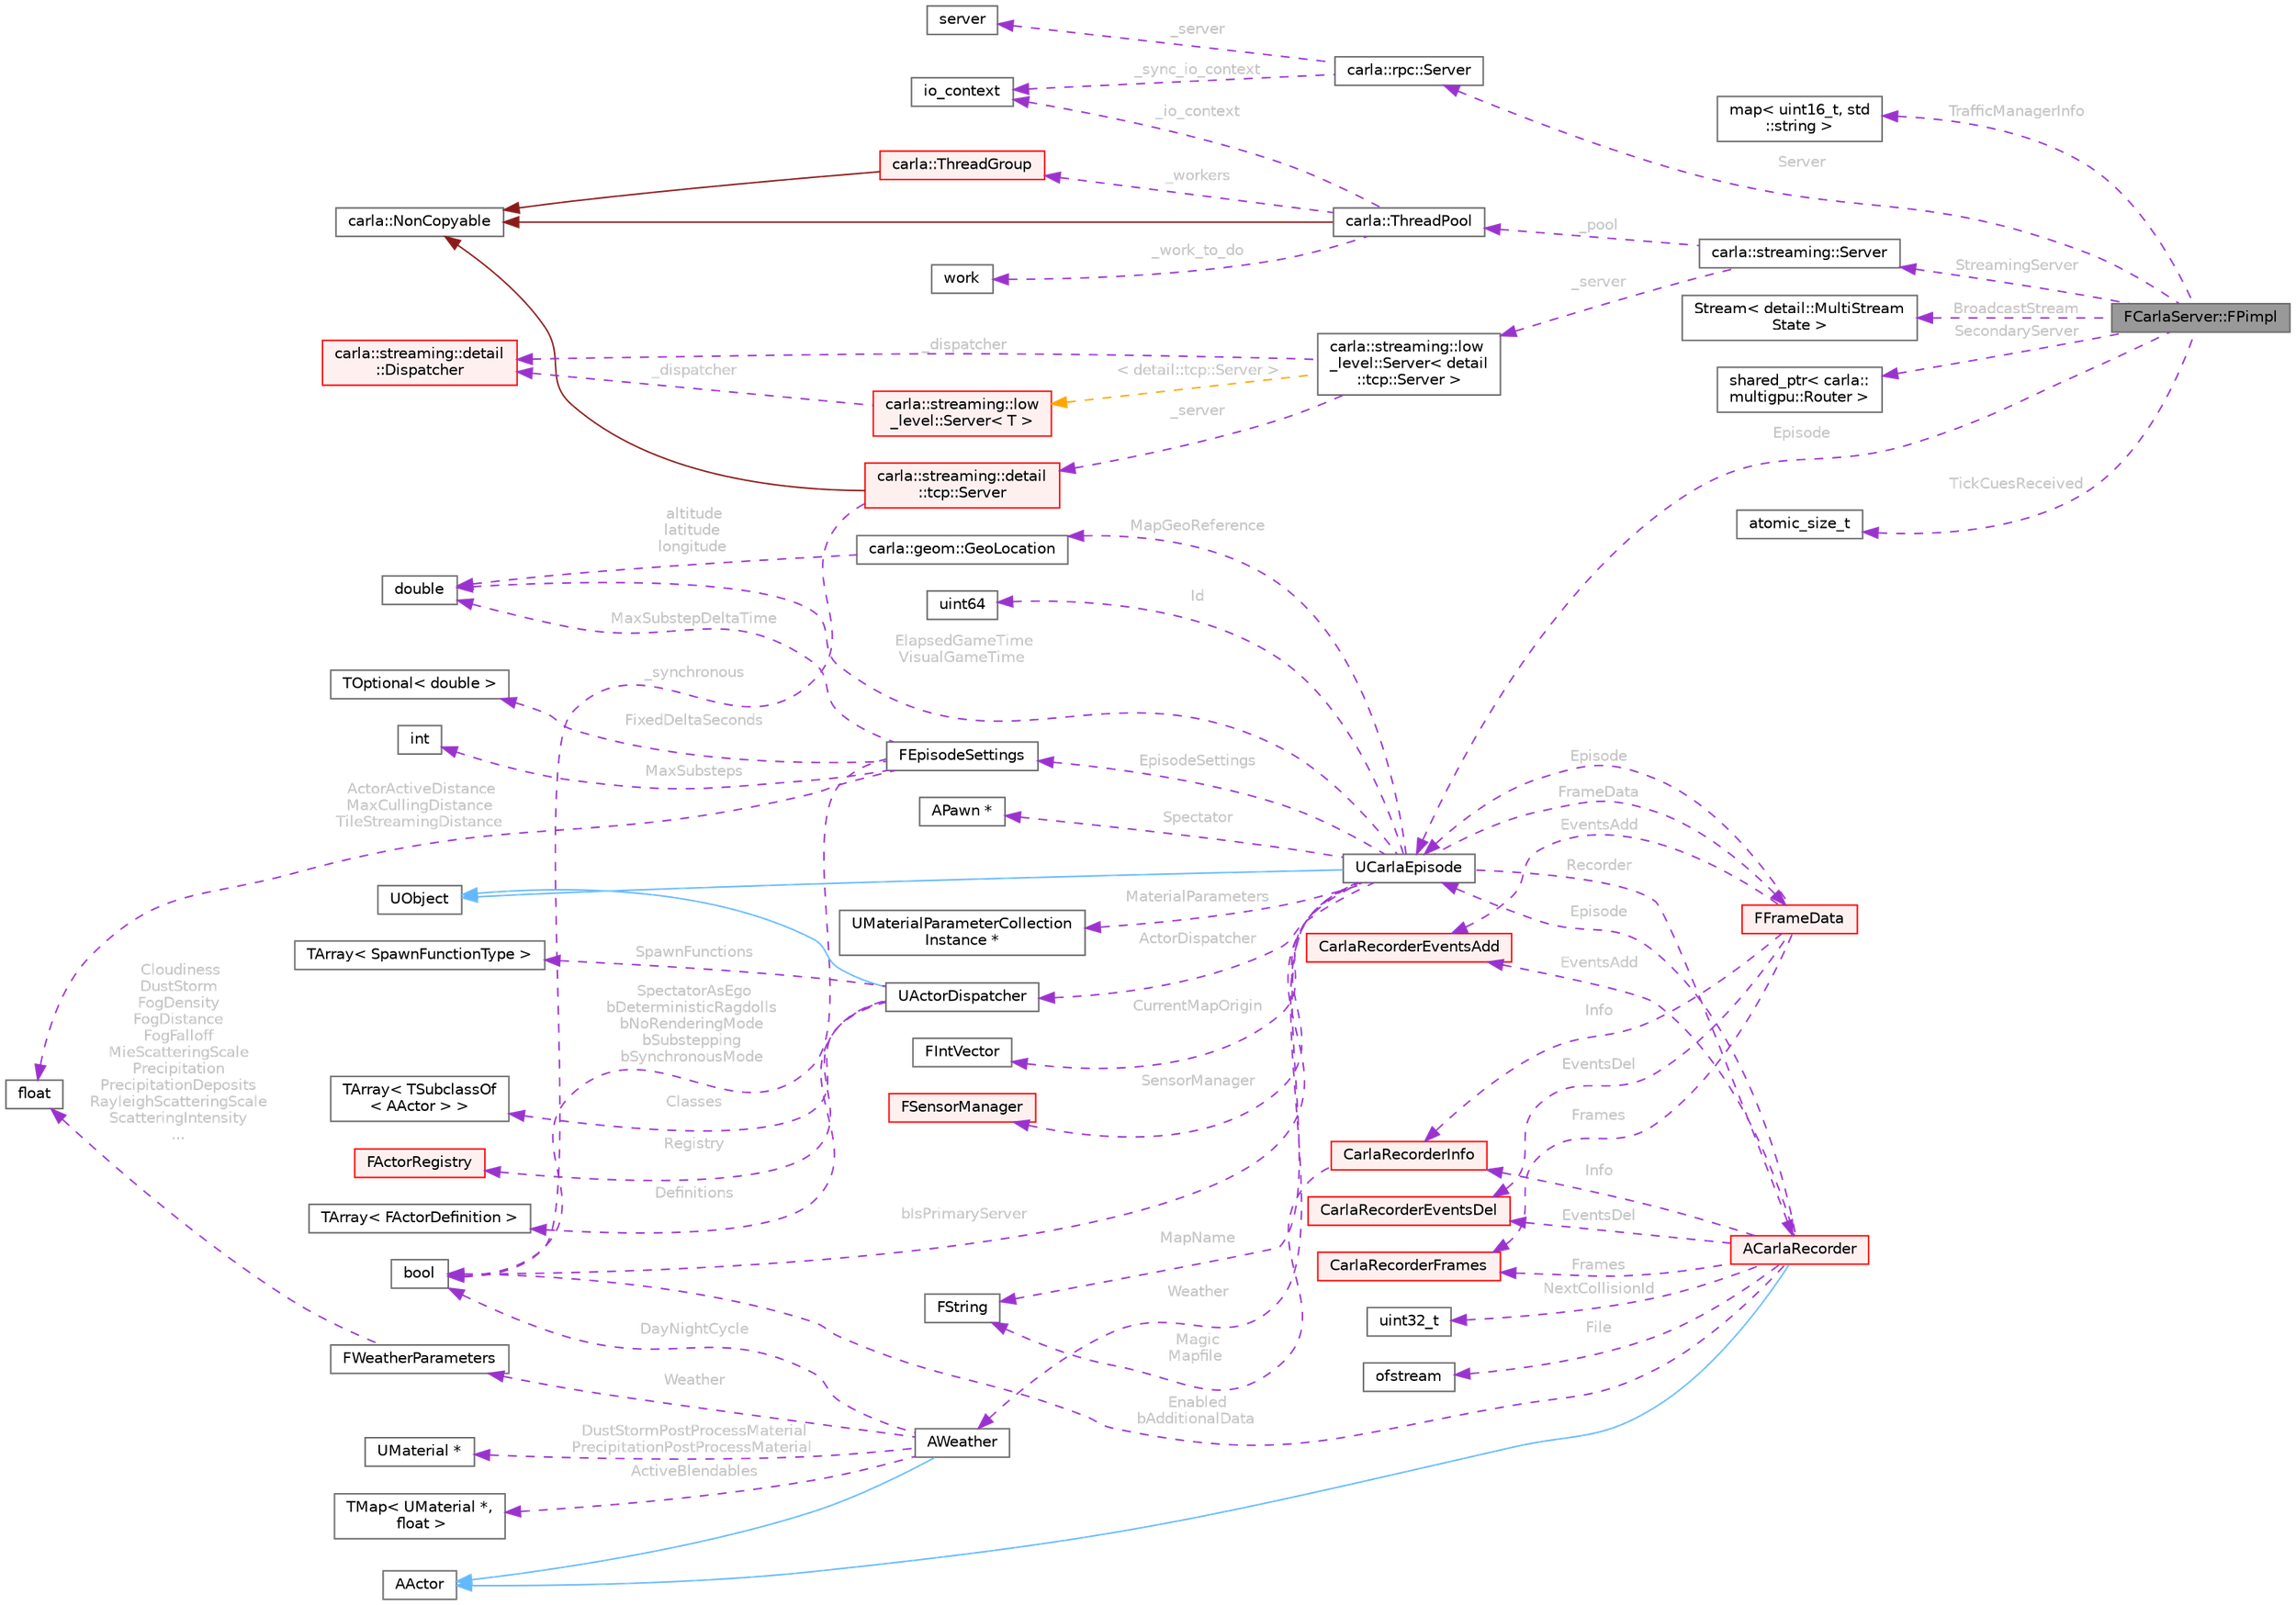 digraph "FCarlaServer::FPimpl"
{
 // INTERACTIVE_SVG=YES
 // LATEX_PDF_SIZE
  bgcolor="transparent";
  edge [fontname=Helvetica,fontsize=10,labelfontname=Helvetica,labelfontsize=10];
  node [fontname=Helvetica,fontsize=10,shape=box,height=0.2,width=0.4];
  rankdir="LR";
  Node1 [id="Node000001",label="FCarlaServer::FPimpl",height=0.2,width=0.4,color="gray40", fillcolor="grey60", style="filled", fontcolor="black",tooltip=" "];
  Node2 -> Node1 [id="edge1_Node000001_Node000002",dir="back",color="darkorchid3",style="dashed",tooltip=" ",label=" TrafficManagerInfo",fontcolor="grey" ];
  Node2 [id="Node000002",label="map\< uint16_t, std\l::string \>",height=0.2,width=0.4,color="gray40", fillcolor="white", style="filled",tooltip=" "];
  Node3 -> Node1 [id="edge2_Node000001_Node000003",dir="back",color="darkorchid3",style="dashed",tooltip=" ",label=" Server",fontcolor="grey" ];
  Node3 [id="Node000003",label="carla::rpc::Server",height=0.2,width=0.4,color="gray40", fillcolor="white", style="filled",URL="$db/d5f/classcarla_1_1rpc_1_1Server.html",tooltip="An RPC server in which functions can be bind to run synchronously or asynchronously."];
  Node4 -> Node3 [id="edge3_Node000003_Node000004",dir="back",color="darkorchid3",style="dashed",tooltip=" ",label=" _sync_io_context",fontcolor="grey" ];
  Node4 [id="Node000004",label="io_context",height=0.2,width=0.4,color="gray40", fillcolor="white", style="filled",tooltip=" "];
  Node5 -> Node3 [id="edge4_Node000003_Node000005",dir="back",color="darkorchid3",style="dashed",tooltip=" ",label=" _server",fontcolor="grey" ];
  Node5 [id="Node000005",label="server",height=0.2,width=0.4,color="gray40", fillcolor="white", style="filled",tooltip=" "];
  Node6 -> Node1 [id="edge5_Node000001_Node000006",dir="back",color="darkorchid3",style="dashed",tooltip=" ",label=" StreamingServer",fontcolor="grey" ];
  Node6 [id="Node000006",label="carla::streaming::Server",height=0.2,width=0.4,color="gray40", fillcolor="white", style="filled",URL="$d5/de5/classcarla_1_1streaming_1_1Server.html",tooltip="A streaming server."];
  Node7 -> Node6 [id="edge6_Node000006_Node000007",dir="back",color="darkorchid3",style="dashed",tooltip=" ",label=" _pool",fontcolor="grey" ];
  Node7 [id="Node000007",label="carla::ThreadPool",height=0.2,width=0.4,color="gray40", fillcolor="white", style="filled",URL="$da/d72/classcarla_1_1ThreadPool.html",tooltip="A thread pool based on Boost.Asio's io context."];
  Node8 -> Node7 [id="edge7_Node000007_Node000008",dir="back",color="firebrick4",style="solid",tooltip=" "];
  Node8 [id="Node000008",label="carla::NonCopyable",height=0.2,width=0.4,color="gray40", fillcolor="white", style="filled",URL="$d4/d8b/classcarla_1_1NonCopyable.html",tooltip="Inherit (privately) to suppress copy/move construction and assignment."];
  Node4 -> Node7 [id="edge8_Node000007_Node000004",dir="back",color="darkorchid3",style="dashed",tooltip=" ",label=" _io_context",fontcolor="grey" ];
  Node9 -> Node7 [id="edge9_Node000007_Node000009",dir="back",color="darkorchid3",style="dashed",tooltip=" ",label=" _work_to_do",fontcolor="grey" ];
  Node9 [id="Node000009",label="work",height=0.2,width=0.4,color="gray40", fillcolor="white", style="filled",tooltip=" "];
  Node10 -> Node7 [id="edge10_Node000007_Node000010",dir="back",color="darkorchid3",style="dashed",tooltip=" ",label=" _workers",fontcolor="grey" ];
  Node10 [id="Node000010",label="carla::ThreadGroup",height=0.2,width=0.4,color="red", fillcolor="#FFF0F0", style="filled",URL="$db/d71/classcarla_1_1ThreadGroup.html",tooltip=" "];
  Node8 -> Node10 [id="edge11_Node000010_Node000008",dir="back",color="firebrick4",style="solid",tooltip=" "];
  Node12 -> Node6 [id="edge12_Node000006_Node000012",dir="back",color="darkorchid3",style="dashed",tooltip=" ",label=" _server",fontcolor="grey" ];
  Node12 [id="Node000012",label="carla::streaming::low\l_level::Server\< detail\l::tcp::Server \>",height=0.2,width=0.4,color="gray40", fillcolor="white", style="filled",URL="$d0/d7a/classcarla_1_1streaming_1_1low__level_1_1Server.html",tooltip=" "];
  Node13 -> Node12 [id="edge13_Node000012_Node000013",dir="back",color="darkorchid3",style="dashed",tooltip=" ",label=" _server",fontcolor="grey" ];
  Node13 [id="Node000013",label="carla::streaming::detail\l::tcp::Server",height=0.2,width=0.4,color="red", fillcolor="#FFF0F0", style="filled",URL="$df/d4d/classcarla_1_1streaming_1_1detail_1_1tcp_1_1Server.html",tooltip=" "];
  Node8 -> Node13 [id="edge14_Node000013_Node000008",dir="back",color="firebrick4",style="solid",tooltip=" "];
  Node17 -> Node13 [id="edge15_Node000013_Node000017",dir="back",color="darkorchid3",style="dashed",tooltip=" ",label=" _synchronous",fontcolor="grey" ];
  Node17 [id="Node000017",label="bool",height=0.2,width=0.4,color="gray40", fillcolor="white", style="filled",tooltip=" "];
  Node18 -> Node12 [id="edge16_Node000012_Node000018",dir="back",color="darkorchid3",style="dashed",tooltip=" ",label=" _dispatcher",fontcolor="grey" ];
  Node18 [id="Node000018",label="carla::streaming::detail\l::Dispatcher",height=0.2,width=0.4,color="red", fillcolor="#FFF0F0", style="filled",URL="$d1/d16/classcarla_1_1streaming_1_1detail_1_1Dispatcher.html",tooltip="Keeps the mapping between streams and sessions."];
  Node30 -> Node12 [id="edge17_Node000012_Node000030",dir="back",color="orange",style="dashed",tooltip=" ",label=" \< detail::tcp::Server \>",fontcolor="grey" ];
  Node30 [id="Node000030",label="carla::streaming::low\l_level::Server\< T \>",height=0.2,width=0.4,color="red", fillcolor="#FFF0F0", style="filled",URL="$d0/d7a/classcarla_1_1streaming_1_1low__level_1_1Server.html",tooltip="A low-level streaming server."];
  Node18 -> Node30 [id="edge18_Node000030_Node000018",dir="back",color="darkorchid3",style="dashed",tooltip=" ",label=" _dispatcher",fontcolor="grey" ];
  Node32 -> Node1 [id="edge19_Node000001_Node000032",dir="back",color="darkorchid3",style="dashed",tooltip=" ",label=" BroadcastStream",fontcolor="grey" ];
  Node32 [id="Node000032",label="Stream\< detail::MultiStream\lState \>",height=0.2,width=0.4,color="gray40", fillcolor="white", style="filled",tooltip=" "];
  Node33 -> Node1 [id="edge20_Node000001_Node000033",dir="back",color="darkorchid3",style="dashed",tooltip=" ",label=" SecondaryServer",fontcolor="grey" ];
  Node33 [id="Node000033",label="shared_ptr\< carla::\lmultigpu::Router \>",height=0.2,width=0.4,color="gray40", fillcolor="white", style="filled",tooltip=" "];
  Node34 -> Node1 [id="edge21_Node000001_Node000034",dir="back",color="darkorchid3",style="dashed",tooltip=" ",label=" Episode",fontcolor="grey" ];
  Node34 [id="Node000034",label="UCarlaEpisode",height=0.2,width=0.4,color="gray40", fillcolor="white", style="filled",URL="$dc/d84/classUCarlaEpisode.html",tooltip="A simulation episode."];
  Node35 -> Node34 [id="edge22_Node000034_Node000035",dir="back",color="steelblue1",style="solid",tooltip=" "];
  Node35 [id="Node000035",label="UObject",height=0.2,width=0.4,color="gray40", fillcolor="white", style="filled",URL="$df/def/classUObject.html",tooltip=" "];
  Node17 -> Node34 [id="edge23_Node000034_Node000017",dir="back",color="darkorchid3",style="dashed",tooltip=" ",label=" bIsPrimaryServer",fontcolor="grey" ];
  Node36 -> Node34 [id="edge24_Node000034_Node000036",dir="back",color="darkorchid3",style="dashed",tooltip=" ",label=" Id",fontcolor="grey" ];
  Node36 [id="Node000036",label="uint64",height=0.2,width=0.4,color="gray40", fillcolor="white", style="filled",tooltip=" "];
  Node37 -> Node34 [id="edge25_Node000034_Node000037",dir="back",color="darkorchid3",style="dashed",tooltip=" ",label=" ElapsedGameTime\nVisualGameTime",fontcolor="grey" ];
  Node37 [id="Node000037",label="double",height=0.2,width=0.4,color="gray40", fillcolor="white", style="filled",tooltip=" "];
  Node38 -> Node34 [id="edge26_Node000034_Node000038",dir="back",color="darkorchid3",style="dashed",tooltip=" ",label=" MapName",fontcolor="grey" ];
  Node38 [id="Node000038",label="FString",height=0.2,width=0.4,color="gray40", fillcolor="white", style="filled",tooltip=" "];
  Node39 -> Node34 [id="edge27_Node000034_Node000039",dir="back",color="darkorchid3",style="dashed",tooltip=" ",label=" EpisodeSettings",fontcolor="grey" ];
  Node39 [id="Node000039",label="FEpisodeSettings",height=0.2,width=0.4,color="gray40", fillcolor="white", style="filled",URL="$da/d6e/structFEpisodeSettings.html",tooltip=" "];
  Node17 -> Node39 [id="edge28_Node000039_Node000017",dir="back",color="darkorchid3",style="dashed",tooltip=" ",label=" SpectatorAsEgo\nbDeterministicRagdolls\nbNoRenderingMode\nbSubstepping\nbSynchronousMode",fontcolor="grey" ];
  Node40 -> Node39 [id="edge29_Node000039_Node000040",dir="back",color="darkorchid3",style="dashed",tooltip=" ",label=" FixedDeltaSeconds",fontcolor="grey" ];
  Node40 [id="Node000040",label="TOptional\< double \>",height=0.2,width=0.4,color="gray40", fillcolor="white", style="filled",tooltip=" "];
  Node37 -> Node39 [id="edge30_Node000039_Node000037",dir="back",color="darkorchid3",style="dashed",tooltip=" ",label=" MaxSubstepDeltaTime",fontcolor="grey" ];
  Node41 -> Node39 [id="edge31_Node000039_Node000041",dir="back",color="darkorchid3",style="dashed",tooltip=" ",label=" MaxSubsteps",fontcolor="grey" ];
  Node41 [id="Node000041",label="int",height=0.2,width=0.4,color="gray40", fillcolor="white", style="filled",tooltip=" "];
  Node42 -> Node39 [id="edge32_Node000039_Node000042",dir="back",color="darkorchid3",style="dashed",tooltip=" ",label=" ActorActiveDistance\nMaxCullingDistance\nTileStreamingDistance",fontcolor="grey" ];
  Node42 [id="Node000042",label="float",height=0.2,width=0.4,color="gray40", fillcolor="white", style="filled",tooltip=" "];
  Node43 -> Node34 [id="edge33_Node000034_Node000043",dir="back",color="darkorchid3",style="dashed",tooltip=" ",label=" ActorDispatcher",fontcolor="grey" ];
  Node43 [id="Node000043",label="UActorDispatcher",height=0.2,width=0.4,color="gray40", fillcolor="white", style="filled",URL="$d7/d90/classUActorDispatcher.html",tooltip="Object in charge of binding ActorDefinitions to spawn functions, as well as keeping the registry of a..."];
  Node35 -> Node43 [id="edge34_Node000043_Node000035",dir="back",color="steelblue1",style="solid",tooltip=" "];
  Node44 -> Node43 [id="edge35_Node000043_Node000044",dir="back",color="darkorchid3",style="dashed",tooltip=" ",label=" Definitions",fontcolor="grey" ];
  Node44 [id="Node000044",label="TArray\< FActorDefinition \>",height=0.2,width=0.4,color="gray40", fillcolor="white", style="filled",tooltip=" "];
  Node45 -> Node43 [id="edge36_Node000043_Node000045",dir="back",color="darkorchid3",style="dashed",tooltip=" ",label=" SpawnFunctions",fontcolor="grey" ];
  Node45 [id="Node000045",label="TArray\< SpawnFunctionType \>",height=0.2,width=0.4,color="gray40", fillcolor="white", style="filled",tooltip=" "];
  Node46 -> Node43 [id="edge37_Node000043_Node000046",dir="back",color="darkorchid3",style="dashed",tooltip=" ",label=" Classes",fontcolor="grey" ];
  Node46 [id="Node000046",label="TArray\< TSubclassOf\l\< AActor \> \>",height=0.2,width=0.4,color="gray40", fillcolor="white", style="filled",tooltip=" "];
  Node47 -> Node43 [id="edge38_Node000043_Node000047",dir="back",color="darkorchid3",style="dashed",tooltip=" ",label=" Registry",fontcolor="grey" ];
  Node47 [id="Node000047",label="FActorRegistry",height=0.2,width=0.4,color="red", fillcolor="#FFF0F0", style="filled",URL="$df/db5/classFActorRegistry.html",tooltip="A registry of all the Carla actors."];
  Node52 -> Node34 [id="edge39_Node000034_Node000052",dir="back",color="darkorchid3",style="dashed",tooltip=" ",label=" Spectator",fontcolor="grey" ];
  Node52 [id="Node000052",label="APawn *",height=0.2,width=0.4,color="gray40", fillcolor="white", style="filled",tooltip=" "];
  Node53 -> Node34 [id="edge40_Node000034_Node000053",dir="back",color="darkorchid3",style="dashed",tooltip=" ",label=" Weather",fontcolor="grey" ];
  Node53 [id="Node000053",label="AWeather",height=0.2,width=0.4,color="gray40", fillcolor="white", style="filled",URL="$de/d75/classAWeather.html",tooltip=" "];
  Node54 -> Node53 [id="edge41_Node000053_Node000054",dir="back",color="steelblue1",style="solid",tooltip=" "];
  Node54 [id="Node000054",label="AActor",height=0.2,width=0.4,color="gray40", fillcolor="white", style="filled",URL="$d1/da4/classAActor.html",tooltip=" "];
  Node55 -> Node53 [id="edge42_Node000053_Node000055",dir="back",color="darkorchid3",style="dashed",tooltip=" ",label=" Weather",fontcolor="grey" ];
  Node55 [id="Node000055",label="FWeatherParameters",height=0.2,width=0.4,color="gray40", fillcolor="white", style="filled",URL="$dd/d9b/structFWeatherParameters.html",tooltip=" "];
  Node42 -> Node55 [id="edge43_Node000055_Node000042",dir="back",color="darkorchid3",style="dashed",tooltip=" ",label=" Cloudiness\nDustStorm\nFogDensity\nFogDistance\nFogFalloff\nMieScatteringScale\nPrecipitation\nPrecipitationDeposits\nRayleighScatteringScale\nScatteringIntensity\n...",fontcolor="grey" ];
  Node56 -> Node53 [id="edge44_Node000053_Node000056",dir="back",color="darkorchid3",style="dashed",tooltip=" ",label=" DustStormPostProcessMaterial\nPrecipitationPostProcessMaterial",fontcolor="grey" ];
  Node56 [id="Node000056",label="UMaterial *",height=0.2,width=0.4,color="gray40", fillcolor="white", style="filled",tooltip=" "];
  Node57 -> Node53 [id="edge45_Node000053_Node000057",dir="back",color="darkorchid3",style="dashed",tooltip=" ",label=" ActiveBlendables",fontcolor="grey" ];
  Node57 [id="Node000057",label="TMap\< UMaterial *,\l float \>",height=0.2,width=0.4,color="gray40", fillcolor="white", style="filled",tooltip=" "];
  Node17 -> Node53 [id="edge46_Node000053_Node000017",dir="back",color="darkorchid3",style="dashed",tooltip=" ",label=" DayNightCycle",fontcolor="grey" ];
  Node58 -> Node34 [id="edge47_Node000034_Node000058",dir="back",color="darkorchid3",style="dashed",tooltip=" ",label=" MaterialParameters",fontcolor="grey" ];
  Node58 [id="Node000058",label="UMaterialParameterCollection\lInstance *",height=0.2,width=0.4,color="gray40", fillcolor="white", style="filled",tooltip=" "];
  Node59 -> Node34 [id="edge48_Node000034_Node000059",dir="back",color="darkorchid3",style="dashed",tooltip=" ",label=" Recorder",fontcolor="grey" ];
  Node59 [id="Node000059",label="ACarlaRecorder",height=0.2,width=0.4,color="red", fillcolor="#FFF0F0", style="filled",URL="$dd/db9/classACarlaRecorder.html",tooltip="Recorder for the simulation"];
  Node54 -> Node59 [id="edge49_Node000059_Node000054",dir="back",color="steelblue1",style="solid",tooltip=" "];
  Node17 -> Node59 [id="edge50_Node000059_Node000017",dir="back",color="darkorchid3",style="dashed",tooltip=" ",label=" Enabled\nbAdditionalData",fontcolor="grey" ];
  Node24 -> Node59 [id="edge51_Node000059_Node000024",dir="back",color="darkorchid3",style="dashed",tooltip=" ",label=" NextCollisionId",fontcolor="grey" ];
  Node24 [id="Node000024",label="uint32_t",height=0.2,width=0.4,color="gray40", fillcolor="white", style="filled",tooltip=" "];
  Node60 -> Node59 [id="edge52_Node000059_Node000060",dir="back",color="darkorchid3",style="dashed",tooltip=" ",label=" File",fontcolor="grey" ];
  Node60 [id="Node000060",label="ofstream",height=0.2,width=0.4,color="gray40", fillcolor="white", style="filled",tooltip=" "];
  Node34 -> Node59 [id="edge53_Node000059_Node000034",dir="back",color="darkorchid3",style="dashed",tooltip=" ",label=" Episode",fontcolor="grey" ];
  Node61 -> Node59 [id="edge54_Node000059_Node000061",dir="back",color="darkorchid3",style="dashed",tooltip=" ",label=" Info",fontcolor="grey" ];
  Node61 [id="Node000061",label="CarlaRecorderInfo",height=0.2,width=0.4,color="red", fillcolor="#FFF0F0", style="filled",URL="$da/dab/structCarlaRecorderInfo.html",tooltip=" "];
  Node38 -> Node61 [id="edge55_Node000061_Node000038",dir="back",color="darkorchid3",style="dashed",tooltip=" ",label=" Magic\nMapfile",fontcolor="grey" ];
  Node63 -> Node59 [id="edge56_Node000059_Node000063",dir="back",color="darkorchid3",style="dashed",tooltip=" ",label=" Frames",fontcolor="grey" ];
  Node63 [id="Node000063",label="CarlaRecorderFrames",height=0.2,width=0.4,color="red", fillcolor="#FFF0F0", style="filled",URL="$d6/d4d/classCarlaRecorderFrames.html",tooltip=" "];
  Node67 -> Node59 [id="edge57_Node000059_Node000067",dir="back",color="darkorchid3",style="dashed",tooltip=" ",label=" EventsAdd",fontcolor="grey" ];
  Node67 [id="Node000067",label="CarlaRecorderEventsAdd",height=0.2,width=0.4,color="red", fillcolor="#FFF0F0", style="filled",URL="$dd/dd4/classCarlaRecorderEventsAdd.html",tooltip=" "];
  Node69 -> Node59 [id="edge58_Node000059_Node000069",dir="back",color="darkorchid3",style="dashed",tooltip=" ",label=" EventsDel",fontcolor="grey" ];
  Node69 [id="Node000069",label="CarlaRecorderEventsDel",height=0.2,width=0.4,color="red", fillcolor="#FFF0F0", style="filled",URL="$dd/d8e/classCarlaRecorderEventsDel.html",tooltip=" "];
  Node147 -> Node34 [id="edge59_Node000034_Node000147",dir="back",color="darkorchid3",style="dashed",tooltip=" ",label=" MapGeoReference",fontcolor="grey" ];
  Node147 [id="Node000147",label="carla::geom::GeoLocation",height=0.2,width=0.4,color="gray40", fillcolor="white", style="filled",URL="$d3/df4/classcarla_1_1geom_1_1GeoLocation.html",tooltip=" "];
  Node37 -> Node147 [id="edge60_Node000147_Node000037",dir="back",color="darkorchid3",style="dashed",tooltip=" ",label=" altitude\nlatitude\nlongitude",fontcolor="grey" ];
  Node148 -> Node34 [id="edge61_Node000034_Node000148",dir="back",color="darkorchid3",style="dashed",tooltip=" ",label=" CurrentMapOrigin",fontcolor="grey" ];
  Node148 [id="Node000148",label="FIntVector",height=0.2,width=0.4,color="gray40", fillcolor="white", style="filled",tooltip=" "];
  Node149 -> Node34 [id="edge62_Node000034_Node000149",dir="back",color="darkorchid3",style="dashed",tooltip=" ",label=" FrameData",fontcolor="grey" ];
  Node149 [id="Node000149",label="FFrameData",height=0.2,width=0.4,color="red", fillcolor="#FFF0F0", style="filled",URL="$de/db4/classFFrameData.html",tooltip=" "];
  Node61 -> Node149 [id="edge63_Node000149_Node000061",dir="back",color="darkorchid3",style="dashed",tooltip=" ",label=" Info",fontcolor="grey" ];
  Node63 -> Node149 [id="edge64_Node000149_Node000063",dir="back",color="darkorchid3",style="dashed",tooltip=" ",label=" Frames",fontcolor="grey" ];
  Node67 -> Node149 [id="edge65_Node000149_Node000067",dir="back",color="darkorchid3",style="dashed",tooltip=" ",label=" EventsAdd",fontcolor="grey" ];
  Node69 -> Node149 [id="edge66_Node000149_Node000069",dir="back",color="darkorchid3",style="dashed",tooltip=" ",label=" EventsDel",fontcolor="grey" ];
  Node34 -> Node149 [id="edge67_Node000149_Node000034",dir="back",color="darkorchid3",style="dashed",tooltip=" ",label=" Episode",fontcolor="grey" ];
  Node151 -> Node34 [id="edge68_Node000034_Node000151",dir="back",color="darkorchid3",style="dashed",tooltip=" ",label=" SensorManager",fontcolor="grey" ];
  Node151 [id="Node000151",label="FSensorManager",height=0.2,width=0.4,color="red", fillcolor="#FFF0F0", style="filled",URL="$d1/de4/classFSensorManager.html",tooltip=" "];
  Node153 -> Node1 [id="edge69_Node000001_Node000153",dir="back",color="darkorchid3",style="dashed",tooltip=" ",label=" TickCuesReceived",fontcolor="grey" ];
  Node153 [id="Node000153",label="atomic_size_t",height=0.2,width=0.4,color="gray40", fillcolor="white", style="filled",tooltip=" "];
}
